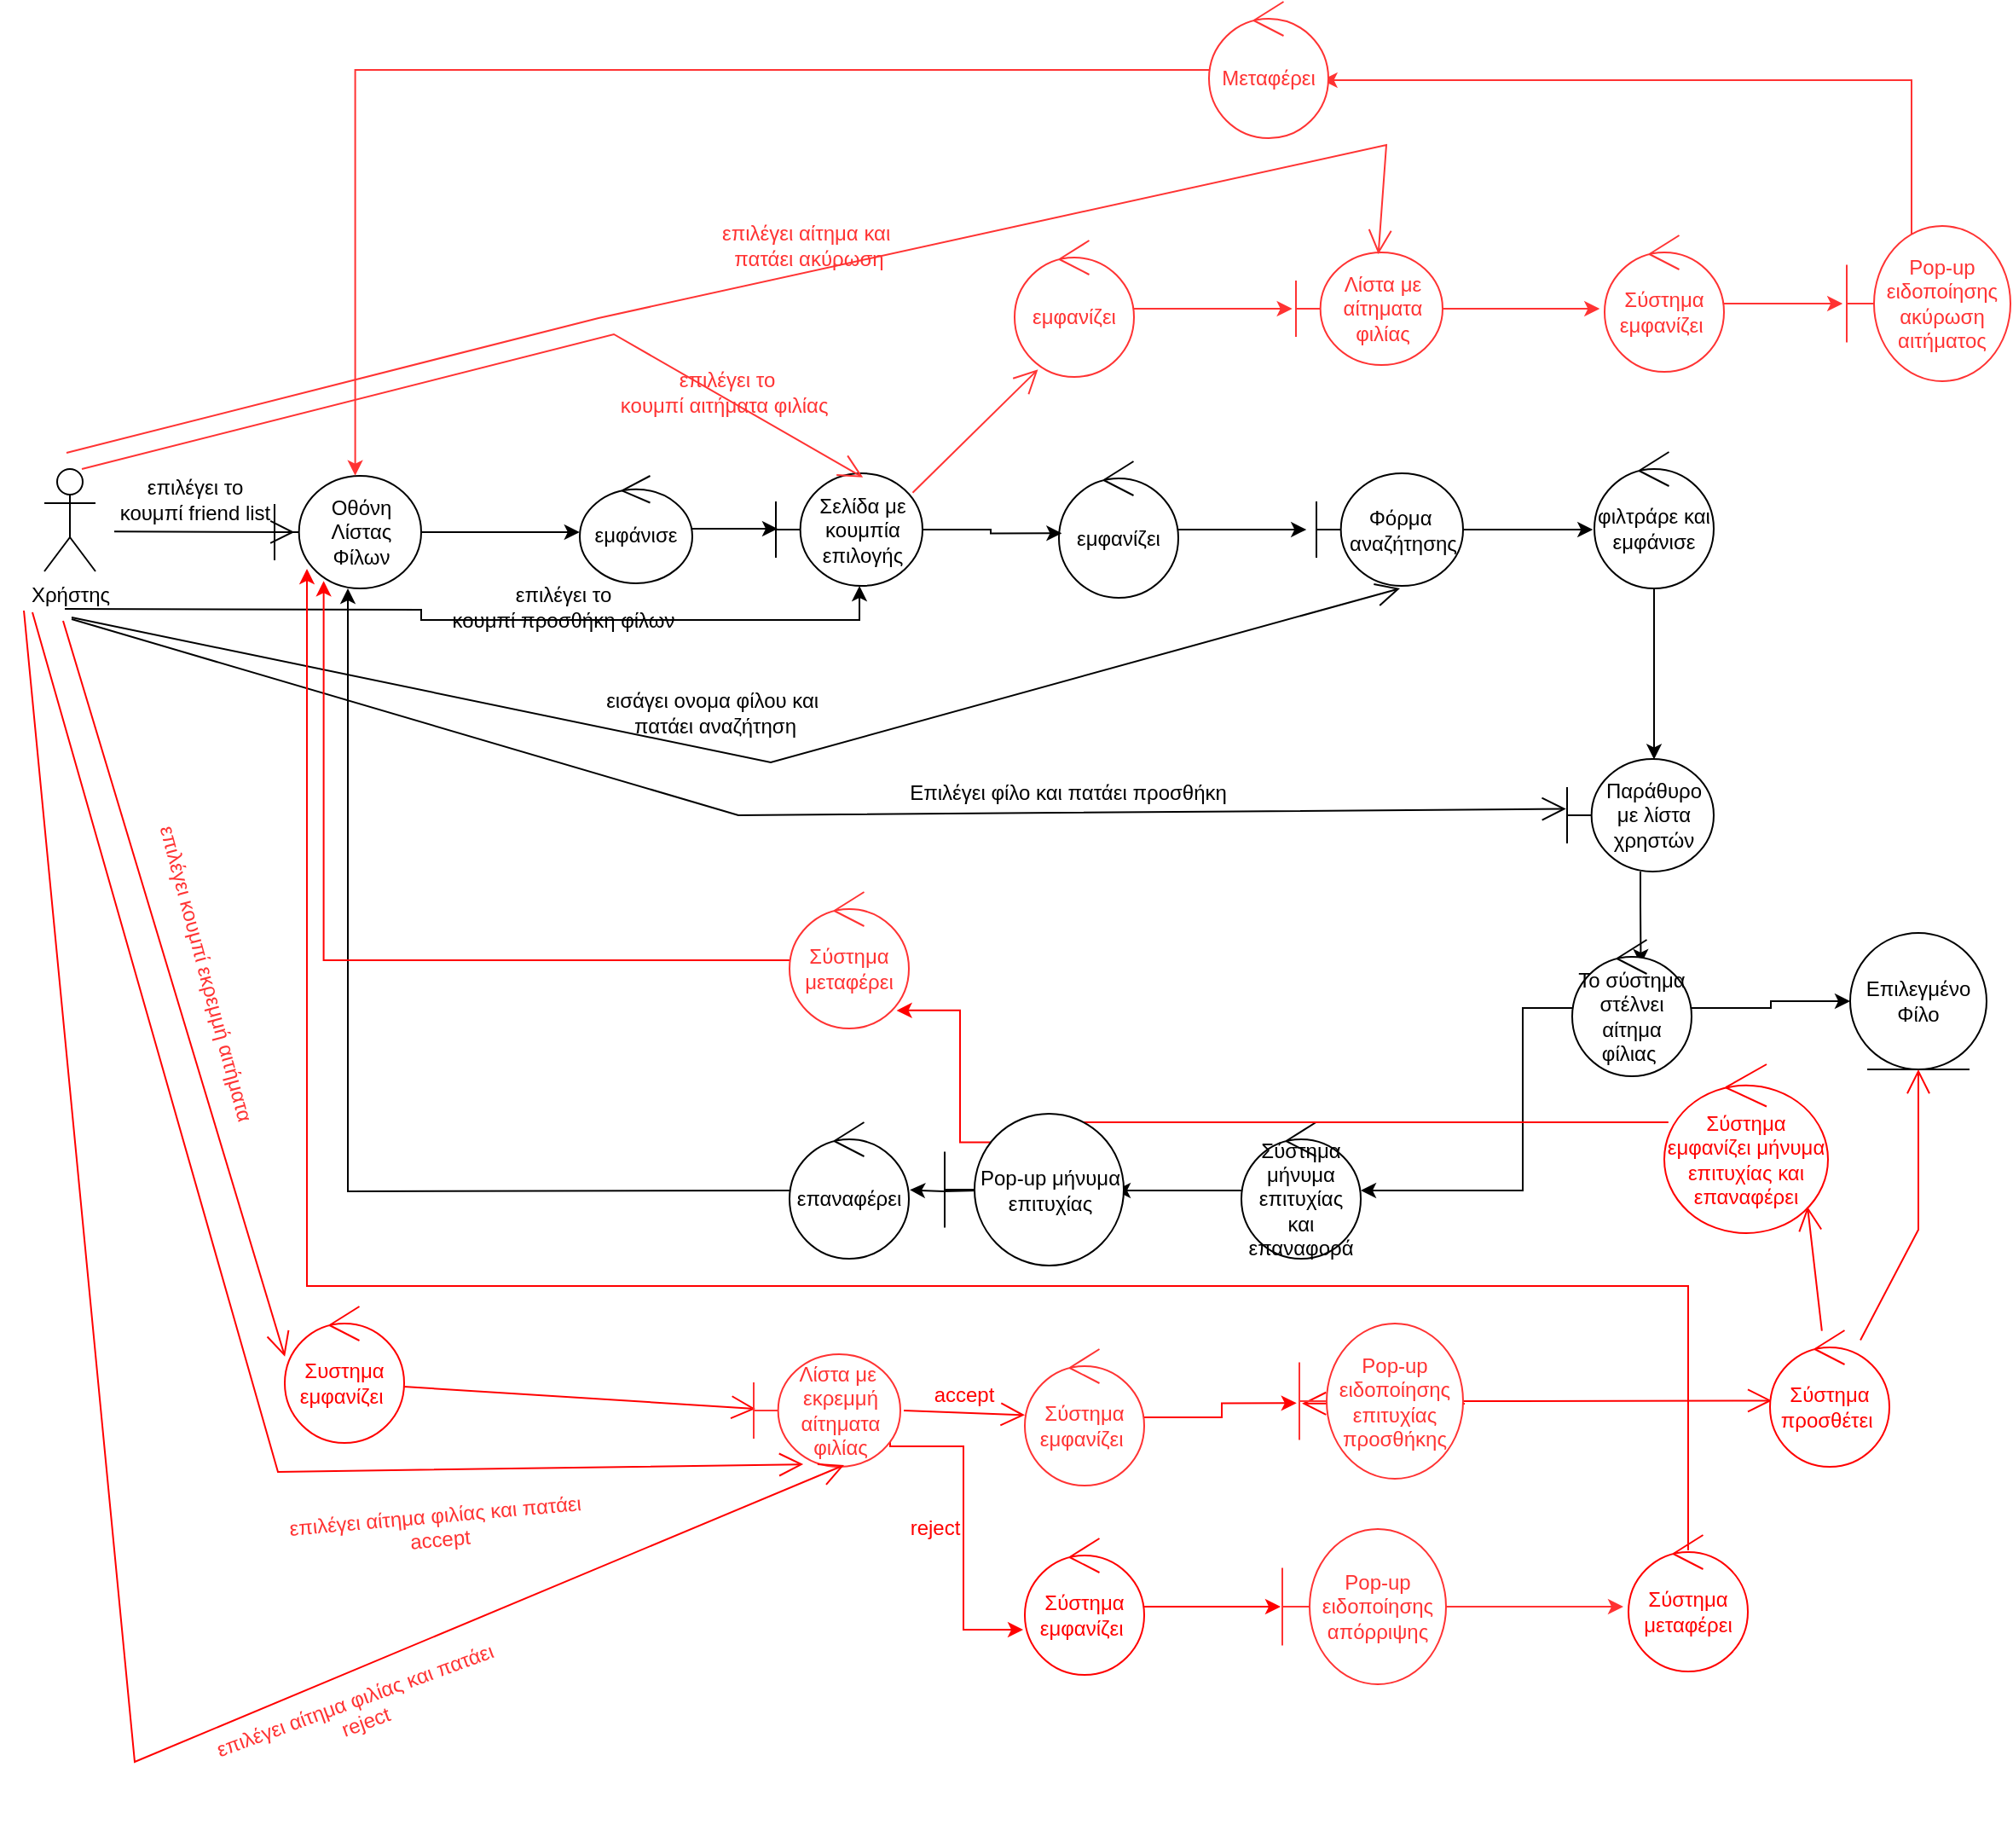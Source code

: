 <mxfile version="21.0.8" type="device"><diagram name="Page-1" id="uyND3DBjgfqXiEmZJ1Dv"><mxGraphModel dx="2369" dy="2307" grid="0" gridSize="10" guides="1" tooltips="1" connect="1" arrows="1" fold="1" page="1" pageScale="1" pageWidth="850" pageHeight="1100" math="0" shadow="0"><root><mxCell id="0"/><mxCell id="1" parent="0"/><mxCell id="1gZGUG_dLPNW_va8Aneb-28" style="edgeStyle=orthogonalEdgeStyle;rounded=0;orthogonalLoop=1;jettySize=auto;html=1;" parent="1" source="1gZGUG_dLPNW_va8Aneb-7" edge="1"><mxGeometry relative="1" as="geometry"><mxPoint x="501" y="-168" as="targetPoint"/></mxGeometry></mxCell><mxCell id="1gZGUG_dLPNW_va8Aneb-7" value="εμφάνισε" style="ellipse;shape=umlControl;whiteSpace=wrap;html=1;" parent="1" vertex="1"><mxGeometry x="385" y="-199" width="66" height="63" as="geometry"/></mxCell><mxCell id="1gZGUG_dLPNW_va8Aneb-8" value="Χρήστης" style="shape=umlActor;verticalLabelPosition=bottom;verticalAlign=top;html=1;" parent="1" vertex="1"><mxGeometry x="71" y="-203" width="30" height="60" as="geometry"/></mxCell><mxCell id="1gZGUG_dLPNW_va8Aneb-31" style="edgeStyle=orthogonalEdgeStyle;rounded=0;orthogonalLoop=1;jettySize=auto;html=1;" parent="1" source="1gZGUG_dLPNW_va8Aneb-12" edge="1"><mxGeometry relative="1" as="geometry"><mxPoint x="811.112" y="-167.5" as="targetPoint"/></mxGeometry></mxCell><mxCell id="1gZGUG_dLPNW_va8Aneb-12" value="εμφανίζει" style="ellipse;shape=umlControl;whiteSpace=wrap;html=1;" parent="1" vertex="1"><mxGeometry x="666" y="-207.5" width="70" height="80" as="geometry"/></mxCell><mxCell id="1gZGUG_dLPNW_va8Aneb-20" style="edgeStyle=orthogonalEdgeStyle;rounded=0;orthogonalLoop=1;jettySize=auto;html=1;" parent="1" source="1gZGUG_dLPNW_va8Aneb-14" edge="1"><mxGeometry relative="1" as="geometry"><mxPoint x="384.905" y="-166" as="targetPoint"/></mxGeometry></mxCell><mxCell id="1gZGUG_dLPNW_va8Aneb-14" value="Οθόνη Λίστας Φίλων" style="shape=umlBoundary;whiteSpace=wrap;html=1;" parent="1" vertex="1"><mxGeometry x="206" y="-199" width="86" height="66" as="geometry"/></mxCell><mxCell id="1gZGUG_dLPNW_va8Aneb-16" value="" style="endArrow=open;endFill=1;endSize=12;html=1;rounded=0;entryX=0.136;entryY=0.5;entryDx=0;entryDy=0;entryPerimeter=0;" parent="1" target="1gZGUG_dLPNW_va8Aneb-14" edge="1"><mxGeometry width="160" relative="1" as="geometry"><mxPoint x="112" y="-166.34" as="sourcePoint"/><mxPoint x="205" y="-166.34" as="targetPoint"/></mxGeometry></mxCell><mxCell id="1gZGUG_dLPNW_va8Aneb-17" value="επιλέγει το &lt;br&gt;κουμπί friend list" style="text;html=1;align=center;verticalAlign=middle;resizable=0;points=[];autosize=1;strokeColor=none;fillColor=none;" parent="1" vertex="1"><mxGeometry x="106" y="-206" width="106" height="41" as="geometry"/></mxCell><mxCell id="1gZGUG_dLPNW_va8Aneb-29" style="edgeStyle=orthogonalEdgeStyle;rounded=0;orthogonalLoop=1;jettySize=auto;html=1;entryX=0.024;entryY=0.527;entryDx=0;entryDy=0;entryPerimeter=0;" parent="1" source="1gZGUG_dLPNW_va8Aneb-25" target="1gZGUG_dLPNW_va8Aneb-12" edge="1"><mxGeometry relative="1" as="geometry"/></mxCell><mxCell id="1gZGUG_dLPNW_va8Aneb-25" value="Σελίδα με κουμπία επιλογής" style="shape=umlBoundary;whiteSpace=wrap;html=1;" parent="1" vertex="1"><mxGeometry x="500" y="-200.5" width="86" height="66" as="geometry"/></mxCell><mxCell id="1gZGUG_dLPNW_va8Aneb-26" style="edgeStyle=orthogonalEdgeStyle;rounded=0;orthogonalLoop=1;jettySize=auto;html=1;entryX=0.57;entryY=1;entryDx=0;entryDy=0;entryPerimeter=0;" parent="1" target="1gZGUG_dLPNW_va8Aneb-25" edge="1"><mxGeometry relative="1" as="geometry"><mxPoint x="177.905" y="-106" as="targetPoint"/><mxPoint x="83" y="-121" as="sourcePoint"/></mxGeometry></mxCell><mxCell id="1gZGUG_dLPNW_va8Aneb-27" value="επιλέγει το &lt;br&gt;κουμπί προσθήκη φίλων" style="text;html=1;align=center;verticalAlign=middle;resizable=0;points=[];autosize=1;strokeColor=none;fillColor=none;" parent="1" vertex="1"><mxGeometry x="301" y="-143" width="148" height="41" as="geometry"/></mxCell><mxCell id="1gZGUG_dLPNW_va8Aneb-38" value="" style="endArrow=open;endFill=1;endSize=12;html=1;rounded=0;" parent="1" edge="1"><mxGeometry width="160" relative="1" as="geometry"><mxPoint x="87" y="-116" as="sourcePoint"/><mxPoint x="866" y="-133" as="targetPoint"/><Array as="points"><mxPoint x="497" y="-31"/></Array></mxGeometry></mxCell><mxCell id="1gZGUG_dLPNW_va8Aneb-39" value="εισάγει ονομα φίλου και&amp;nbsp;&lt;br&gt;πατάει αναζήτηση" style="text;html=1;align=center;verticalAlign=middle;resizable=0;points=[];autosize=1;strokeColor=none;fillColor=none;" parent="1" vertex="1"><mxGeometry x="391" y="-81" width="146" height="41" as="geometry"/></mxCell><mxCell id="1gZGUG_dLPNW_va8Aneb-41" style="edgeStyle=orthogonalEdgeStyle;rounded=0;orthogonalLoop=1;jettySize=auto;html=1;" parent="1" source="1gZGUG_dLPNW_va8Aneb-40" edge="1"><mxGeometry relative="1" as="geometry"><mxPoint x="979.112" y="-167.5" as="targetPoint"/></mxGeometry></mxCell><mxCell id="1gZGUG_dLPNW_va8Aneb-40" value="Φόρμα&amp;nbsp;&lt;br&gt;αναζήτησης" style="shape=umlBoundary;whiteSpace=wrap;html=1;" parent="1" vertex="1"><mxGeometry x="817" y="-200.5" width="86" height="66" as="geometry"/></mxCell><mxCell id="1gZGUG_dLPNW_va8Aneb-43" style="edgeStyle=orthogonalEdgeStyle;rounded=0;orthogonalLoop=1;jettySize=auto;html=1;" parent="1" source="1gZGUG_dLPNW_va8Aneb-42" edge="1"><mxGeometry relative="1" as="geometry"><mxPoint x="1015" y="-32.754" as="targetPoint"/></mxGeometry></mxCell><mxCell id="1gZGUG_dLPNW_va8Aneb-42" value="φιλτράρε και εμφάνισε" style="ellipse;shape=umlControl;whiteSpace=wrap;html=1;" parent="1" vertex="1"><mxGeometry x="980" y="-213" width="70" height="80" as="geometry"/></mxCell><mxCell id="1gZGUG_dLPNW_va8Aneb-51" style="edgeStyle=orthogonalEdgeStyle;rounded=0;orthogonalLoop=1;jettySize=auto;html=1;entryX=0.575;entryY=0.181;entryDx=0;entryDy=0;entryPerimeter=0;" parent="1" source="1gZGUG_dLPNW_va8Aneb-46" target="1gZGUG_dLPNW_va8Aneb-50" edge="1"><mxGeometry relative="1" as="geometry"/></mxCell><mxCell id="1gZGUG_dLPNW_va8Aneb-46" value="Παράθυρο με λίστα χρηστών" style="shape=umlBoundary;whiteSpace=wrap;html=1;" parent="1" vertex="1"><mxGeometry x="964" y="-33" width="86" height="66" as="geometry"/></mxCell><mxCell id="1gZGUG_dLPNW_va8Aneb-48" value="" style="endArrow=open;endFill=1;endSize=12;html=1;rounded=0;entryX=-0.007;entryY=0.443;entryDx=0;entryDy=0;entryPerimeter=0;" parent="1" target="1gZGUG_dLPNW_va8Aneb-46" edge="1"><mxGeometry width="160" relative="1" as="geometry"><mxPoint x="87" y="-115" as="sourcePoint"/><mxPoint x="247" y="-115" as="targetPoint"/><Array as="points"><mxPoint x="478"/></Array></mxGeometry></mxCell><mxCell id="1gZGUG_dLPNW_va8Aneb-49" value="Επιλέγει φίλο και πατάει προσθήκη" style="text;html=1;align=center;verticalAlign=middle;resizable=0;points=[];autosize=1;strokeColor=none;fillColor=none;" parent="1" vertex="1"><mxGeometry x="569" y="-26" width="204" height="26" as="geometry"/></mxCell><mxCell id="1gZGUG_dLPNW_va8Aneb-53" style="edgeStyle=orthogonalEdgeStyle;rounded=0;orthogonalLoop=1;jettySize=auto;html=1;" parent="1" source="1gZGUG_dLPNW_va8Aneb-50" target="1gZGUG_dLPNW_va8Aneb-52" edge="1"><mxGeometry relative="1" as="geometry"/></mxCell><mxCell id="1gZGUG_dLPNW_va8Aneb-50" value="Το σύστημα στέλνει αίτημα φίλιας&amp;nbsp;" style="ellipse;shape=umlControl;whiteSpace=wrap;html=1;" parent="1" vertex="1"><mxGeometry x="967" y="73" width="70" height="80" as="geometry"/></mxCell><mxCell id="1gZGUG_dLPNW_va8Aneb-57" style="edgeStyle=orthogonalEdgeStyle;rounded=0;orthogonalLoop=1;jettySize=auto;html=1;entryX=1;entryY=0.5;entryDx=0;entryDy=0;entryPerimeter=0;" parent="1" source="1gZGUG_dLPNW_va8Aneb-50" target="1gZGUG_dLPNW_va8Aneb-56" edge="1"><mxGeometry relative="1" as="geometry"><Array as="points"><mxPoint x="938" y="113"/><mxPoint x="938" y="220"/></Array></mxGeometry></mxCell><mxCell id="1gZGUG_dLPNW_va8Aneb-52" value="Επιλεγμένο Φίλο" style="ellipse;shape=umlEntity;whiteSpace=wrap;html=1;" parent="1" vertex="1"><mxGeometry x="1130" y="69" width="80" height="80" as="geometry"/></mxCell><mxCell id="1gZGUG_dLPNW_va8Aneb-58" style="edgeStyle=orthogonalEdgeStyle;rounded=0;orthogonalLoop=1;jettySize=auto;html=1;" parent="1" target="1gZGUG_dLPNW_va8Aneb-14" edge="1"><mxGeometry relative="1" as="geometry"><mxPoint x="508" y="220" as="sourcePoint"/></mxGeometry></mxCell><mxCell id="1gZGUG_dLPNW_va8Aneb-83" style="edgeStyle=orthogonalEdgeStyle;rounded=0;orthogonalLoop=1;jettySize=auto;html=1;entryX=1;entryY=0.5;entryDx=0;entryDy=0;" parent="1" source="1gZGUG_dLPNW_va8Aneb-56" edge="1"><mxGeometry relative="1" as="geometry"><mxPoint x="699" y="220" as="targetPoint"/></mxGeometry></mxCell><mxCell id="1gZGUG_dLPNW_va8Aneb-56" value="Σύστημα μήνυμα επιτυχίας και επαναφορά" style="ellipse;shape=umlControl;whiteSpace=wrap;html=1;" parent="1" vertex="1"><mxGeometry x="773" y="180" width="70" height="80" as="geometry"/></mxCell><mxCell id="1gZGUG_dLPNW_va8Aneb-59" value="" style="endArrow=open;endFill=1;endSize=12;html=1;rounded=0;strokeColor=#FF3333;entryX=0.594;entryY=0.036;entryDx=0;entryDy=0;entryPerimeter=0;" parent="1" target="1gZGUG_dLPNW_va8Aneb-25" edge="1"><mxGeometry width="160" relative="1" as="geometry"><mxPoint x="93" y="-203" as="sourcePoint"/><mxPoint x="420" y="-256" as="targetPoint"/><Array as="points"><mxPoint x="405" y="-282"/></Array></mxGeometry></mxCell><mxCell id="1gZGUG_dLPNW_va8Aneb-60" value="&lt;font color=&quot;#ff3333&quot;&gt;επιλέγει το &lt;br&gt;κουμπί αιτήματα φιλίας&amp;nbsp;&lt;/font&gt;" style="text;html=1;align=center;verticalAlign=middle;resizable=0;points=[];autosize=1;strokeColor=none;fillColor=none;" parent="1" vertex="1"><mxGeometry x="399" y="-269" width="143" height="41" as="geometry"/></mxCell><mxCell id="1gZGUG_dLPNW_va8Aneb-68" style="edgeStyle=orthogonalEdgeStyle;rounded=0;orthogonalLoop=1;jettySize=auto;html=1;strokeColor=#FF3333;" parent="1" source="1gZGUG_dLPNW_va8Aneb-63" edge="1"><mxGeometry relative="1" as="geometry"><mxPoint x="802.836" y="-297" as="targetPoint"/></mxGeometry></mxCell><mxCell id="1gZGUG_dLPNW_va8Aneb-63" value="&lt;font color=&quot;#ff3333&quot;&gt;εμφανίζει&lt;/font&gt;" style="ellipse;shape=umlControl;whiteSpace=wrap;html=1;strokeColor=#FF3333;" parent="1" vertex="1"><mxGeometry x="640" y="-337" width="70" height="80" as="geometry"/></mxCell><mxCell id="1gZGUG_dLPNW_va8Aneb-66" value="" style="endArrow=open;endFill=1;endSize=12;html=1;rounded=0;entryX=0.196;entryY=0.945;entryDx=0;entryDy=0;entryPerimeter=0;exitX=0.933;exitY=0.172;exitDx=0;exitDy=0;exitPerimeter=0;strokeColor=#FF3333;" parent="1" source="1gZGUG_dLPNW_va8Aneb-25" target="1gZGUG_dLPNW_va8Aneb-63" edge="1"><mxGeometry width="160" relative="1" as="geometry"><mxPoint x="559" y="-195" as="sourcePoint"/><mxPoint x="719" y="-195" as="targetPoint"/></mxGeometry></mxCell><mxCell id="1gZGUG_dLPNW_va8Aneb-72" style="edgeStyle=orthogonalEdgeStyle;rounded=0;orthogonalLoop=1;jettySize=auto;html=1;entryX=-0.041;entryY=0.538;entryDx=0;entryDy=0;entryPerimeter=0;strokeColor=#FF3333;" parent="1" source="1gZGUG_dLPNW_va8Aneb-67" target="1gZGUG_dLPNW_va8Aneb-71" edge="1"><mxGeometry relative="1" as="geometry"/></mxCell><mxCell id="1gZGUG_dLPNW_va8Aneb-67" value="&lt;font color=&quot;#ff3333&quot;&gt;Λίστα με αίτηματα φιλίας&lt;/font&gt;" style="shape=umlBoundary;whiteSpace=wrap;html=1;strokeColor=#FF3333;" parent="1" vertex="1"><mxGeometry x="805" y="-330" width="86" height="66" as="geometry"/></mxCell><mxCell id="1gZGUG_dLPNW_va8Aneb-69" value="" style="endArrow=open;endFill=1;endSize=12;html=1;rounded=0;strokeColor=#FF3333;entryX=0.562;entryY=0.015;entryDx=0;entryDy=0;entryPerimeter=0;" parent="1" target="1gZGUG_dLPNW_va8Aneb-67" edge="1"><mxGeometry width="160" relative="1" as="geometry"><mxPoint x="84" y="-212.5" as="sourcePoint"/><mxPoint x="722" y="-388" as="targetPoint"/><Array as="points"><mxPoint x="396" y="-291.5"/><mxPoint x="858" y="-393"/></Array></mxGeometry></mxCell><mxCell id="1gZGUG_dLPNW_va8Aneb-70" value="&lt;font color=&quot;#ff3333&quot;&gt;επιλέγει αίτημα και&amp;nbsp;&lt;br&gt;πατάει ακύρωση&lt;/font&gt;" style="text;html=1;align=center;verticalAlign=middle;resizable=0;points=[];autosize=1;strokeColor=none;fillColor=none;" parent="1" vertex="1"><mxGeometry x="459" y="-355" width="120" height="41" as="geometry"/></mxCell><mxCell id="1gZGUG_dLPNW_va8Aneb-74" style="edgeStyle=orthogonalEdgeStyle;rounded=0;orthogonalLoop=1;jettySize=auto;html=1;strokeColor=#FF3333;" parent="1" source="1gZGUG_dLPNW_va8Aneb-71" edge="1"><mxGeometry relative="1" as="geometry"><mxPoint x="1125.595" y="-300.0" as="targetPoint"/></mxGeometry></mxCell><mxCell id="1gZGUG_dLPNW_va8Aneb-71" value="&lt;font color=&quot;#ff3333&quot;&gt;Σύστημα εμφανίζει&amp;nbsp;&lt;/font&gt;" style="ellipse;shape=umlControl;whiteSpace=wrap;html=1;strokeColor=#FF3333;" parent="1" vertex="1"><mxGeometry x="986" y="-340" width="70" height="80" as="geometry"/></mxCell><mxCell id="1gZGUG_dLPNW_va8Aneb-77" style="edgeStyle=orthogonalEdgeStyle;rounded=0;orthogonalLoop=1;jettySize=auto;html=1;entryX=0.55;entryY=-0.002;entryDx=0;entryDy=0;entryPerimeter=0;strokeColor=#FF3333;" parent="1" source="1gZGUG_dLPNW_va8Aneb-78" target="1gZGUG_dLPNW_va8Aneb-14" edge="1"><mxGeometry relative="1" as="geometry"><Array as="points"/></mxGeometry></mxCell><mxCell id="1gZGUG_dLPNW_va8Aneb-80" style="edgeStyle=orthogonalEdgeStyle;rounded=0;orthogonalLoop=1;jettySize=auto;html=1;entryX=0.947;entryY=0.563;entryDx=0;entryDy=0;entryPerimeter=0;strokeColor=#FF3333;" parent="1" target="1gZGUG_dLPNW_va8Aneb-78" edge="1"><mxGeometry relative="1" as="geometry"><Array as="points"><mxPoint x="1166" y="-431"/></Array><mxPoint x="1166" y="-337" as="sourcePoint"/></mxGeometry></mxCell><mxCell id="1gZGUG_dLPNW_va8Aneb-78" value="&lt;font color=&quot;#ff3333&quot;&gt;Μεταφέρει&lt;/font&gt;" style="ellipse;shape=umlControl;whiteSpace=wrap;html=1;strokeColor=#FF3333;" parent="1" vertex="1"><mxGeometry x="754" y="-477" width="70" height="80" as="geometry"/></mxCell><mxCell id="1gZGUG_dLPNW_va8Aneb-85" style="edgeStyle=orthogonalEdgeStyle;rounded=0;orthogonalLoop=1;jettySize=auto;html=1;entryX=1.008;entryY=0.496;entryDx=0;entryDy=0;entryPerimeter=0;" parent="1" target="1gZGUG_dLPNW_va8Aneb-84" edge="1"><mxGeometry relative="1" as="geometry"><mxPoint x="619" y="220" as="sourcePoint"/></mxGeometry></mxCell><mxCell id="af4g7uBHV1wjmLPTNEwo-30" style="edgeStyle=orthogonalEdgeStyle;rounded=0;orthogonalLoop=1;jettySize=auto;html=1;exitX=0;exitY=0;exitDx=0;exitDy=0;entryX=0.897;entryY=0.868;entryDx=0;entryDy=0;entryPerimeter=0;strokeColor=#FF0000;" parent="1" target="af4g7uBHV1wjmLPTNEwo-29" edge="1"><mxGeometry relative="1" as="geometry"><Array as="points"><mxPoint x="608" y="192"/><mxPoint x="608" y="114"/></Array><mxPoint x="630.716" y="191.716" as="sourcePoint"/></mxGeometry></mxCell><mxCell id="1gZGUG_dLPNW_va8Aneb-84" value="επαναφέρει" style="ellipse;shape=umlControl;whiteSpace=wrap;html=1;" parent="1" vertex="1"><mxGeometry x="508" y="180" width="70" height="80" as="geometry"/></mxCell><mxCell id="af4g7uBHV1wjmLPTNEwo-1" value="" style="endArrow=open;endFill=1;endSize=12;html=1;rounded=0;strokeColor=#FF0000;entryX=0.001;entryY=0.367;entryDx=0;entryDy=0;entryPerimeter=0;" parent="1" target="af4g7uBHV1wjmLPTNEwo-3" edge="1"><mxGeometry width="160" relative="1" as="geometry"><mxPoint x="82" y="-114" as="sourcePoint"/><mxPoint x="209" y="317" as="targetPoint"/></mxGeometry></mxCell><mxCell id="af4g7uBHV1wjmLPTNEwo-2" value="&lt;font color=&quot;#ff3333&quot;&gt;επιλέγει κουμπί εκρεμμή αιτήματα&lt;br&gt;&lt;/font&gt;" style="text;html=1;align=center;verticalAlign=middle;resizable=0;points=[];autosize=1;strokeColor=none;fillColor=none;rotation=75;" parent="1" vertex="1"><mxGeometry x="67" y="79" width="197" height="26" as="geometry"/></mxCell><mxCell id="af4g7uBHV1wjmLPTNEwo-3" value="&lt;font color=&quot;#ff0000&quot;&gt;Συστημα εμφανίζει&amp;nbsp;&lt;/font&gt;" style="ellipse;shape=umlControl;whiteSpace=wrap;html=1;strokeColor=#FF0000;" parent="1" vertex="1"><mxGeometry x="212" y="288" width="70" height="80" as="geometry"/></mxCell><mxCell id="af4g7uBHV1wjmLPTNEwo-4" value="" style="endArrow=open;endFill=1;endSize=12;html=1;rounded=0;exitX=0.999;exitY=0.588;exitDx=0;exitDy=0;exitPerimeter=0;strokeColor=#FF0000;" parent="1" source="af4g7uBHV1wjmLPTNEwo-3" edge="1"><mxGeometry width="160" relative="1" as="geometry"><mxPoint x="456" y="331" as="sourcePoint"/><mxPoint x="488" y="348" as="targetPoint"/></mxGeometry></mxCell><mxCell id="af4g7uBHV1wjmLPTNEwo-35" style="edgeStyle=orthogonalEdgeStyle;rounded=0;orthogonalLoop=1;jettySize=auto;html=1;entryX=-0.014;entryY=0.669;entryDx=0;entryDy=0;entryPerimeter=0;strokeColor=#FF0000;" parent="1" target="af4g7uBHV1wjmLPTNEwo-34" edge="1"><mxGeometry relative="1" as="geometry"><mxPoint x="567" y="361" as="sourcePoint"/><Array as="points"><mxPoint x="610" y="370"/><mxPoint x="610" y="478"/></Array></mxGeometry></mxCell><mxCell id="af4g7uBHV1wjmLPTNEwo-5" value="&lt;font color=&quot;#ff3333&quot;&gt;Λίστα με&amp;nbsp; εκρεμμή αίτηματα φιλίας&lt;/font&gt;" style="shape=umlBoundary;whiteSpace=wrap;html=1;strokeColor=#FF3333;" parent="1" vertex="1"><mxGeometry x="487" y="316" width="86" height="66" as="geometry"/></mxCell><mxCell id="af4g7uBHV1wjmLPTNEwo-6" value="" style="endArrow=open;endFill=1;endSize=12;html=1;rounded=0;entryX=0.338;entryY=0.978;entryDx=0;entryDy=0;entryPerimeter=0;strokeColor=#FF0000;" parent="1" target="af4g7uBHV1wjmLPTNEwo-5" edge="1"><mxGeometry width="160" relative="1" as="geometry"><mxPoint x="64" y="-119" as="sourcePoint"/><mxPoint x="616" y="113" as="targetPoint"/><Array as="points"><mxPoint x="208" y="385"/></Array></mxGeometry></mxCell><mxCell id="af4g7uBHV1wjmLPTNEwo-7" value="&lt;font color=&quot;#ff3333&quot;&gt;επιλέγει αίτημα φιλίας και πατάει&lt;br&gt;&amp;nbsp;accept&lt;br&gt;&lt;br&gt;&lt;/font&gt;" style="text;html=1;align=center;verticalAlign=middle;resizable=0;points=[];autosize=1;strokeColor=none;fillColor=none;rotation=-5;" parent="1" vertex="1"><mxGeometry x="206" y="397" width="190" height="55" as="geometry"/></mxCell><mxCell id="af4g7uBHV1wjmLPTNEwo-11" style="edgeStyle=orthogonalEdgeStyle;rounded=0;orthogonalLoop=1;jettySize=auto;html=1;entryX=-0.017;entryY=0.513;entryDx=0;entryDy=0;strokeColor=#FF0000;entryPerimeter=0;" parent="1" source="af4g7uBHV1wjmLPTNEwo-8" target="aD9vAlajqYp78CuF-UFl-2" edge="1"><mxGeometry relative="1" as="geometry"><mxPoint x="824" y="345" as="targetPoint"/></mxGeometry></mxCell><mxCell id="af4g7uBHV1wjmLPTNEwo-8" value="&lt;font color=&quot;#ff3333&quot;&gt;Σύστημα εμφανίζει&amp;nbsp;&lt;/font&gt;" style="ellipse;shape=umlControl;whiteSpace=wrap;html=1;strokeColor=#FF3333;" parent="1" vertex="1"><mxGeometry x="646" y="313" width="70" height="80" as="geometry"/></mxCell><mxCell id="af4g7uBHV1wjmLPTNEwo-9" value="" style="endArrow=open;endFill=1;endSize=12;html=1;rounded=0;strokeColor=#FF0000;" parent="1" target="af4g7uBHV1wjmLPTNEwo-8" edge="1"><mxGeometry width="160" relative="1" as="geometry"><mxPoint x="575" y="349" as="sourcePoint"/><mxPoint x="998" y="285" as="targetPoint"/></mxGeometry></mxCell><mxCell id="af4g7uBHV1wjmLPTNEwo-12" value="" style="endArrow=open;endFill=1;endSize=12;html=1;rounded=0;strokeColor=#FF0000;exitX=1;exitY=0.5;exitDx=0;exitDy=0;entryX=0.016;entryY=0.515;entryDx=0;entryDy=0;entryPerimeter=0;" parent="1" source="aD9vAlajqYp78CuF-UFl-2" target="af4g7uBHV1wjmLPTNEwo-13" edge="1"><mxGeometry width="160" relative="1" as="geometry"><mxPoint x="904" y="345" as="sourcePoint"/><mxPoint x="1078" y="352" as="targetPoint"/></mxGeometry></mxCell><mxCell id="af4g7uBHV1wjmLPTNEwo-13" value="&lt;font color=&quot;#ff0000&quot;&gt;Σύστημα προσθέτει&amp;nbsp;&lt;/font&gt;" style="ellipse;shape=umlControl;whiteSpace=wrap;html=1;strokeColor=#FF0000;" parent="1" vertex="1"><mxGeometry x="1083" y="302" width="70" height="80" as="geometry"/></mxCell><mxCell id="af4g7uBHV1wjmLPTNEwo-14" value="" style="endArrow=open;endFill=1;endSize=12;html=1;rounded=0;strokeColor=#FF0000;" parent="1" source="af4g7uBHV1wjmLPTNEwo-13" target="1gZGUG_dLPNW_va8Aneb-52" edge="1"><mxGeometry width="160" relative="1" as="geometry"><mxPoint x="1118" y="268" as="sourcePoint"/><mxPoint x="1278" y="268" as="targetPoint"/><Array as="points"><mxPoint x="1170" y="243"/></Array></mxGeometry></mxCell><mxCell id="af4g7uBHV1wjmLPTNEwo-27" style="edgeStyle=orthogonalEdgeStyle;rounded=0;orthogonalLoop=1;jettySize=auto;html=1;entryX=0.5;entryY=0;entryDx=0;entryDy=0;strokeColor=#FF0000;" parent="1" source="af4g7uBHV1wjmLPTNEwo-17" edge="1"><mxGeometry relative="1" as="geometry"><mxPoint x="659" y="180" as="targetPoint"/><Array as="points"><mxPoint x="1041" y="180"/><mxPoint x="1041" y="180"/></Array></mxGeometry></mxCell><mxCell id="af4g7uBHV1wjmLPTNEwo-17" value="&lt;font color=&quot;#ff0000&quot;&gt;Σύστημα εμφανίζει μήνυμα επιτυχίας και επαναφέρει&lt;/font&gt;" style="ellipse;shape=umlControl;whiteSpace=wrap;html=1;strokeColor=#FF0000;" parent="1" vertex="1"><mxGeometry x="1021" y="146" width="96" height="99" as="geometry"/></mxCell><mxCell id="af4g7uBHV1wjmLPTNEwo-18" value="" style="endArrow=open;endFill=1;endSize=12;html=1;rounded=0;entryX=0.875;entryY=0.843;entryDx=0;entryDy=0;entryPerimeter=0;strokeColor=#FF0000;" parent="1" source="af4g7uBHV1wjmLPTNEwo-13" target="af4g7uBHV1wjmLPTNEwo-17" edge="1"><mxGeometry width="160" relative="1" as="geometry"><mxPoint x="844" y="257" as="sourcePoint"/><mxPoint x="1004" y="257" as="targetPoint"/><Array as="points"/></mxGeometry></mxCell><mxCell id="af4g7uBHV1wjmLPTNEwo-31" style="edgeStyle=orthogonalEdgeStyle;rounded=0;orthogonalLoop=1;jettySize=auto;html=1;entryX=0.335;entryY=0.934;entryDx=0;entryDy=0;entryPerimeter=0;strokeColor=#FF0000;" parent="1" source="af4g7uBHV1wjmLPTNEwo-29" target="1gZGUG_dLPNW_va8Aneb-14" edge="1"><mxGeometry relative="1" as="geometry"/></mxCell><mxCell id="af4g7uBHV1wjmLPTNEwo-29" value="&lt;font color=&quot;#ff3333&quot;&gt;Σύστημα μεταφέρει&lt;/font&gt;" style="ellipse;shape=umlControl;whiteSpace=wrap;html=1;strokeColor=#FF3333;" parent="1" vertex="1"><mxGeometry x="508" y="45" width="70" height="80" as="geometry"/></mxCell><mxCell id="af4g7uBHV1wjmLPTNEwo-32" value="" style="endArrow=open;endFill=1;endSize=12;html=1;rounded=0;strokeColor=#FF0000;" parent="1" edge="1"><mxGeometry width="160" relative="1" as="geometry"><mxPoint x="59" y="-120" as="sourcePoint"/><mxPoint x="540" y="381" as="targetPoint"/><Array as="points"><mxPoint x="124" y="555"/></Array></mxGeometry></mxCell><mxCell id="af4g7uBHV1wjmLPTNEwo-33" value="&lt;font color=&quot;#ff3333&quot;&gt;επιλέγει αίτημα φιλίας και πατάει&lt;br&gt;&amp;nbsp;reject&lt;br&gt;&lt;br&gt;&lt;br&gt;&lt;/font&gt;" style="text;html=1;align=center;verticalAlign=middle;resizable=0;points=[];autosize=1;strokeColor=none;fillColor=none;rotation=-20;" parent="1" vertex="1"><mxGeometry x="165" y="504" width="190" height="70" as="geometry"/></mxCell><mxCell id="af4g7uBHV1wjmLPTNEwo-40" style="edgeStyle=orthogonalEdgeStyle;rounded=0;orthogonalLoop=1;jettySize=auto;html=1;strokeColor=#FF0000;" parent="1" source="af4g7uBHV1wjmLPTNEwo-34" edge="1"><mxGeometry relative="1" as="geometry"><mxPoint x="796" y="464" as="targetPoint"/></mxGeometry></mxCell><mxCell id="af4g7uBHV1wjmLPTNEwo-34" value="&lt;font color=&quot;#ff0000&quot;&gt;Σύστημα εμφανίζει&amp;nbsp;&lt;/font&gt;" style="ellipse;shape=umlControl;whiteSpace=wrap;html=1;strokeColor=#FF0000;" parent="1" vertex="1"><mxGeometry x="646" y="424" width="70" height="80" as="geometry"/></mxCell><mxCell id="af4g7uBHV1wjmLPTNEwo-36" value="&lt;font color=&quot;#ff0000&quot;&gt;accept&lt;/font&gt;" style="text;html=1;align=center;verticalAlign=middle;resizable=0;points=[];autosize=1;strokeColor=none;fillColor=none;" parent="1" vertex="1"><mxGeometry x="583" y="327" width="53" height="26" as="geometry"/></mxCell><mxCell id="af4g7uBHV1wjmLPTNEwo-37" value="&lt;font color=&quot;#ff0000&quot;&gt;reject&lt;/font&gt;" style="text;html=1;align=center;verticalAlign=middle;resizable=0;points=[];autosize=1;strokeColor=none;fillColor=none;" parent="1" vertex="1"><mxGeometry x="569" y="405" width="47" height="26" as="geometry"/></mxCell><mxCell id="af4g7uBHV1wjmLPTNEwo-43" style="edgeStyle=orthogonalEdgeStyle;rounded=0;orthogonalLoop=1;jettySize=auto;html=1;entryX=0.221;entryY=0.826;entryDx=0;entryDy=0;entryPerimeter=0;strokeColor=#FF0000;exitX=0.5;exitY=0.113;exitDx=0;exitDy=0;exitPerimeter=0;" parent="1" source="af4g7uBHV1wjmLPTNEwo-42" target="1gZGUG_dLPNW_va8Aneb-14" edge="1"><mxGeometry relative="1" as="geometry"><Array as="points"><mxPoint x="1035" y="276"/><mxPoint x="225" y="276"/></Array></mxGeometry></mxCell><mxCell id="af4g7uBHV1wjmLPTNEwo-42" value="&lt;font color=&quot;#ff0000&quot;&gt;Σύστημα μεταφέρει&lt;/font&gt;" style="ellipse;shape=umlControl;whiteSpace=wrap;html=1;strokeColor=#FF0000;" parent="1" vertex="1"><mxGeometry x="1000" y="422" width="70" height="80" as="geometry"/></mxCell><mxCell id="aD9vAlajqYp78CuF-UFl-3" value="" style="endArrow=open;endFill=1;endSize=12;html=1;rounded=0;strokeColor=#FF0000;exitX=1;exitY=0.5;exitDx=0;exitDy=0;entryX=0.016;entryY=0.515;entryDx=0;entryDy=0;entryPerimeter=0;" parent="1" target="aD9vAlajqYp78CuF-UFl-2" edge="1"><mxGeometry width="160" relative="1" as="geometry"><mxPoint x="904" y="345" as="sourcePoint"/><mxPoint x="1081" y="350" as="targetPoint"/></mxGeometry></mxCell><mxCell id="aD9vAlajqYp78CuF-UFl-2" value="&lt;font color=&quot;#ff3333&quot;&gt;Pop-up&lt;br style=&quot;border-color: var(--border-color);&quot;&gt;ειδοποίησης επιτυχίας προσθήκης&lt;br&gt;&lt;/font&gt;" style="shape=umlBoundary;whiteSpace=wrap;html=1;strokeColor=#FF3333;" parent="1" vertex="1"><mxGeometry x="807" y="298" width="96" height="91" as="geometry"/></mxCell><mxCell id="aD9vAlajqYp78CuF-UFl-5" value="Pop-up μήνυμα επιτυχίας" style="shape=umlBoundary;whiteSpace=wrap;html=1;" parent="1" vertex="1"><mxGeometry x="599" y="175" width="105" height="89" as="geometry"/></mxCell><mxCell id="aD9vAlajqYp78CuF-UFl-6" value="&lt;font color=&quot;#ff3333&quot;&gt;Pop-up&lt;br style=&quot;border-color: var(--border-color);&quot;&gt;ειδοποίησης ακύρωση αιτήματος&lt;/font&gt;" style="shape=umlBoundary;whiteSpace=wrap;html=1;strokeColor=#FF3333;" parent="1" vertex="1"><mxGeometry x="1128" y="-345.5" width="96" height="91" as="geometry"/></mxCell><mxCell id="1rXTsDbao-Dnj20Z-Wev-2" style="edgeStyle=orthogonalEdgeStyle;rounded=0;orthogonalLoop=1;jettySize=auto;html=1;strokeColor=#FF3333;" parent="1" source="1rXTsDbao-Dnj20Z-Wev-1" edge="1"><mxGeometry relative="1" as="geometry"><mxPoint x="997" y="464" as="targetPoint"/></mxGeometry></mxCell><mxCell id="1rXTsDbao-Dnj20Z-Wev-1" value="&lt;font color=&quot;#ff3333&quot;&gt;Pop-up&lt;br style=&quot;border-color: var(--border-color);&quot;&gt;ειδοποίησης απόρριψης&lt;br&gt;&lt;/font&gt;" style="shape=umlBoundary;whiteSpace=wrap;html=1;strokeColor=#FF3333;" parent="1" vertex="1"><mxGeometry x="797" y="418.5" width="96" height="91" as="geometry"/></mxCell></root></mxGraphModel></diagram></mxfile>